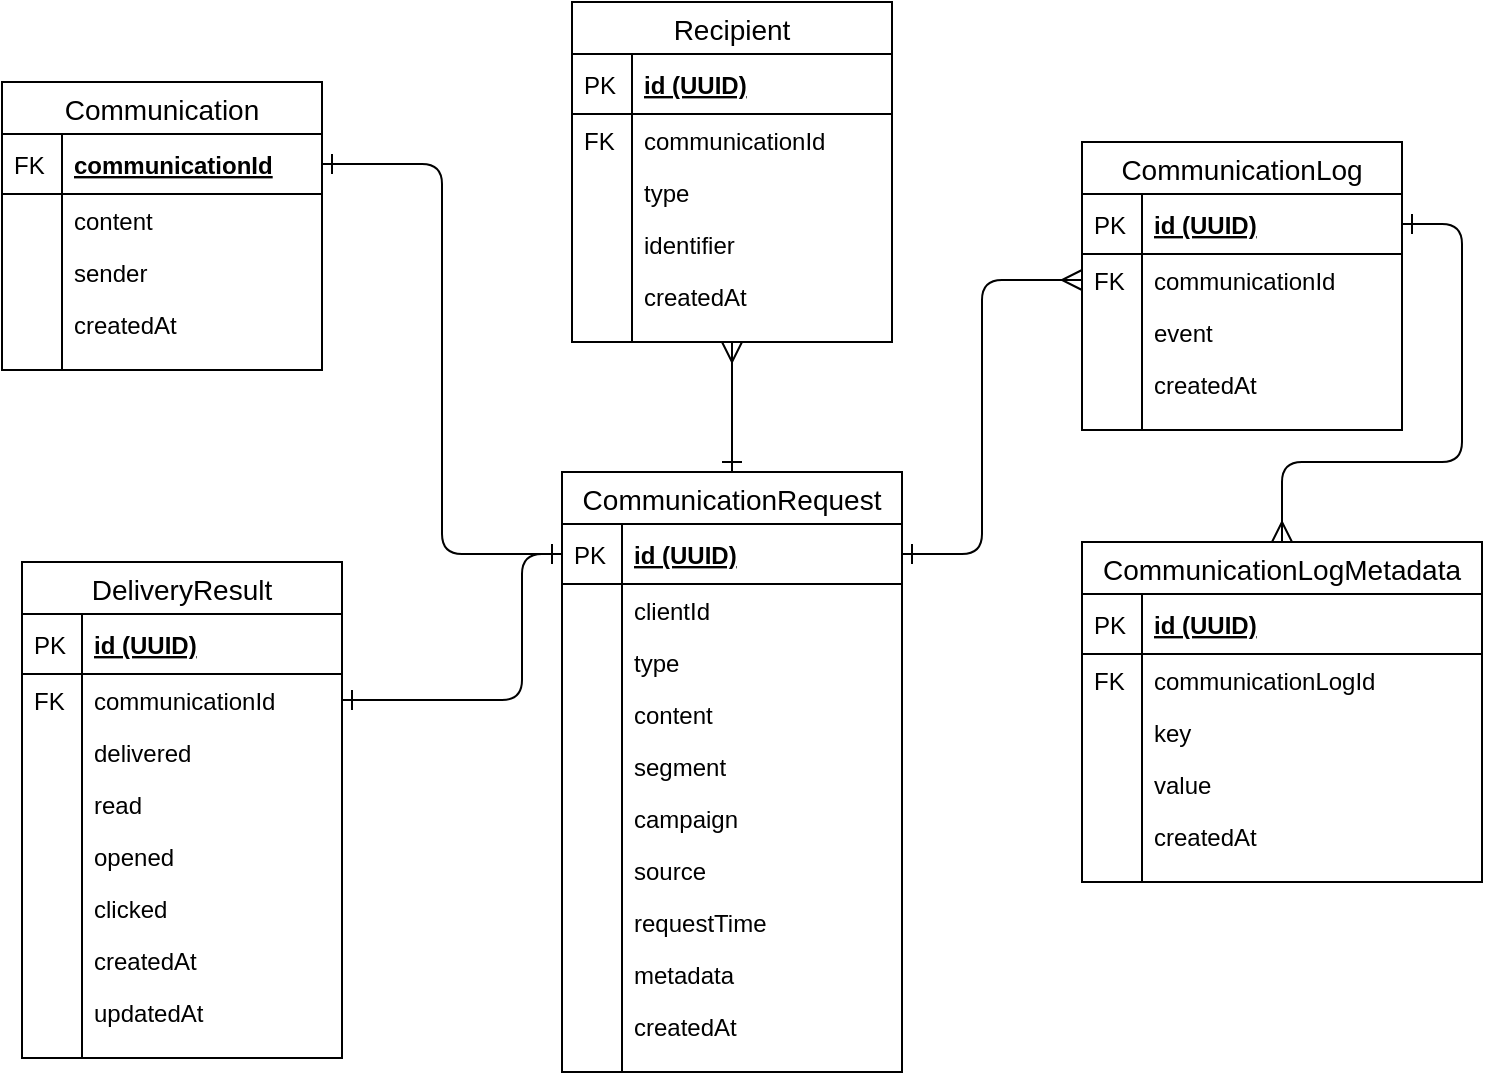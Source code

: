 <mxfile version="12.9.14"><diagram id="C5RBs43oDa-KdzZeNtuy" name="Page-1"><mxGraphModel dx="1269" dy="712" grid="1" gridSize="10" guides="1" tooltips="1" connect="1" arrows="1" fold="1" page="1" pageScale="1" pageWidth="827" pageHeight="1169" math="0" shadow="0"><root><mxCell id="WIyWlLk6GJQsqaUBKTNV-0"/><mxCell id="WIyWlLk6GJQsqaUBKTNV-1" parent="WIyWlLk6GJQsqaUBKTNV-0"/><mxCell id="ZMlLlyUuA1_V-3LGSxC6-64" value="" style="edgeStyle=orthogonalEdgeStyle;endArrow=ERone;startArrow=ERone;shadow=0;strokeWidth=1;endSize=8;startSize=8;exitX=0;exitY=0.5;exitDx=0;exitDy=0;entryX=1;entryY=0.5;entryDx=0;entryDy=0;startFill=0;endFill=0;" parent="WIyWlLk6GJQsqaUBKTNV-1" source="ZMlLlyUuA1_V-3LGSxC6-36" target="ZMlLlyUuA1_V-3LGSxC6-8" edge="1"><mxGeometry width="100" height="100" relative="1" as="geometry"><mxPoint x="260" y="359" as="sourcePoint"/><mxPoint x="410" y="-1" as="targetPoint"/></mxGeometry></mxCell><mxCell id="ZMlLlyUuA1_V-3LGSxC6-78" value="" style="edgeStyle=orthogonalEdgeStyle;endArrow=ERmany;startArrow=ERone;shadow=0;strokeWidth=1;endSize=8;startSize=8;exitX=0.5;exitY=0;exitDx=0;exitDy=0;startFill=0;endFill=0;entryX=0.5;entryY=1;entryDx=0;entryDy=0;entryPerimeter=0;" parent="WIyWlLk6GJQsqaUBKTNV-1" source="ZMlLlyUuA1_V-3LGSxC6-35" target="ZMlLlyUuA1_V-3LGSxC6-76" edge="1"><mxGeometry width="100" height="100" relative="1" as="geometry"><mxPoint x="270" y="369" as="sourcePoint"/><mxPoint x="460" y="250" as="targetPoint"/><Array as="points"><mxPoint x="415" y="240"/><mxPoint x="415" y="240"/></Array></mxGeometry></mxCell><mxCell id="ZMlLlyUuA1_V-3LGSxC6-105" value="" style="edgeStyle=orthogonalEdgeStyle;endArrow=ERmany;startArrow=ERone;shadow=0;strokeWidth=1;endSize=8;startSize=8;exitX=1;exitY=0.5;exitDx=0;exitDy=0;startFill=0;endFill=0;entryX=0;entryY=0.5;entryDx=0;entryDy=0;" parent="WIyWlLk6GJQsqaUBKTNV-1" source="ZMlLlyUuA1_V-3LGSxC6-36" target="ZMlLlyUuA1_V-3LGSxC6-82" edge="1"><mxGeometry width="100" height="100" relative="1" as="geometry"><mxPoint x="420" y="300" as="sourcePoint"/><mxPoint x="420" y="240" as="targetPoint"/><Array as="points"><mxPoint x="540" y="326"/><mxPoint x="540" y="189"/></Array></mxGeometry></mxCell><mxCell id="ZMlLlyUuA1_V-3LGSxC6-106" value="" style="edgeStyle=orthogonalEdgeStyle;endArrow=ERone;startArrow=ERone;shadow=0;strokeWidth=1;endSize=8;startSize=8;startFill=0;endFill=0;exitX=1;exitY=0.5;exitDx=0;exitDy=0;entryX=0;entryY=0.5;entryDx=0;entryDy=0;" parent="WIyWlLk6GJQsqaUBKTNV-1" source="ZMlLlyUuA1_V-3LGSxC6-95" target="ZMlLlyUuA1_V-3LGSxC6-36" edge="1"><mxGeometry width="100" height="100" relative="1" as="geometry"><mxPoint x="340" y="560" as="sourcePoint"/><mxPoint x="340" y="341" as="targetPoint"/><Array as="points"><mxPoint x="310" y="399"/><mxPoint x="310" y="326"/></Array></mxGeometry></mxCell><mxCell id="ZMlLlyUuA1_V-3LGSxC6-79" value="CommunicationLog" style="swimlane;fontStyle=0;childLayout=stackLayout;horizontal=1;startSize=26;horizontalStack=0;resizeParent=1;resizeParentMax=0;resizeLast=0;collapsible=1;marginBottom=0;align=center;fontSize=14;" parent="WIyWlLk6GJQsqaUBKTNV-1" vertex="1"><mxGeometry x="590" y="120" width="160" height="144" as="geometry"/></mxCell><mxCell id="ZMlLlyUuA1_V-3LGSxC6-80" value="id (UUID)" style="shape=partialRectangle;top=0;left=0;right=0;bottom=1;align=left;verticalAlign=middle;fillColor=none;spacingLeft=34;spacingRight=4;overflow=hidden;rotatable=0;points=[[0,0.5],[1,0.5]];portConstraint=eastwest;dropTarget=0;fontStyle=5;fontSize=12;" parent="ZMlLlyUuA1_V-3LGSxC6-79" vertex="1"><mxGeometry y="26" width="160" height="30" as="geometry"/></mxCell><mxCell id="ZMlLlyUuA1_V-3LGSxC6-81" value="PK" style="shape=partialRectangle;top=0;left=0;bottom=0;fillColor=none;align=left;verticalAlign=middle;spacingLeft=4;spacingRight=4;overflow=hidden;rotatable=0;points=[];portConstraint=eastwest;part=1;fontSize=12;" parent="ZMlLlyUuA1_V-3LGSxC6-80" vertex="1" connectable="0"><mxGeometry width="30" height="30" as="geometry"/></mxCell><mxCell id="ZMlLlyUuA1_V-3LGSxC6-82" value="communicationId" style="shape=partialRectangle;top=0;left=0;right=0;bottom=0;align=left;verticalAlign=top;fillColor=none;spacingLeft=34;spacingRight=4;overflow=hidden;rotatable=0;points=[[0,0.5],[1,0.5]];portConstraint=eastwest;dropTarget=0;fontSize=12;" parent="ZMlLlyUuA1_V-3LGSxC6-79" vertex="1"><mxGeometry y="56" width="160" height="26" as="geometry"/></mxCell><mxCell id="ZMlLlyUuA1_V-3LGSxC6-83" value="FK" style="shape=partialRectangle;top=0;left=0;bottom=0;fillColor=none;align=left;verticalAlign=top;spacingLeft=4;spacingRight=4;overflow=hidden;rotatable=0;points=[];portConstraint=eastwest;part=1;fontSize=12;" parent="ZMlLlyUuA1_V-3LGSxC6-82" vertex="1" connectable="0"><mxGeometry width="30" height="26" as="geometry"/></mxCell><mxCell id="ZMlLlyUuA1_V-3LGSxC6-84" value="event" style="shape=partialRectangle;top=0;left=0;right=0;bottom=0;align=left;verticalAlign=top;fillColor=none;spacingLeft=34;spacingRight=4;overflow=hidden;rotatable=0;points=[[0,0.5],[1,0.5]];portConstraint=eastwest;dropTarget=0;fontSize=12;" parent="ZMlLlyUuA1_V-3LGSxC6-79" vertex="1"><mxGeometry y="82" width="160" height="26" as="geometry"/></mxCell><mxCell id="ZMlLlyUuA1_V-3LGSxC6-85" value="" style="shape=partialRectangle;top=0;left=0;bottom=0;fillColor=none;align=left;verticalAlign=top;spacingLeft=4;spacingRight=4;overflow=hidden;rotatable=0;points=[];portConstraint=eastwest;part=1;fontSize=12;" parent="ZMlLlyUuA1_V-3LGSxC6-84" vertex="1" connectable="0"><mxGeometry width="30" height="26" as="geometry"/></mxCell><mxCell id="ZMlLlyUuA1_V-3LGSxC6-88" value="createdAt" style="shape=partialRectangle;top=0;left=0;right=0;bottom=0;align=left;verticalAlign=top;fillColor=none;spacingLeft=34;spacingRight=4;overflow=hidden;rotatable=0;points=[[0,0.5],[1,0.5]];portConstraint=eastwest;dropTarget=0;fontSize=12;" parent="ZMlLlyUuA1_V-3LGSxC6-79" vertex="1"><mxGeometry y="108" width="160" height="26" as="geometry"/></mxCell><mxCell id="ZMlLlyUuA1_V-3LGSxC6-89" value="" style="shape=partialRectangle;top=0;left=0;bottom=0;fillColor=none;align=left;verticalAlign=top;spacingLeft=4;spacingRight=4;overflow=hidden;rotatable=0;points=[];portConstraint=eastwest;part=1;fontSize=12;" parent="ZMlLlyUuA1_V-3LGSxC6-88" vertex="1" connectable="0"><mxGeometry width="30" height="26" as="geometry"/></mxCell><mxCell id="ZMlLlyUuA1_V-3LGSxC6-90" value="" style="shape=partialRectangle;top=0;left=0;right=0;bottom=0;align=left;verticalAlign=top;fillColor=none;spacingLeft=34;spacingRight=4;overflow=hidden;rotatable=0;points=[[0,0.5],[1,0.5]];portConstraint=eastwest;dropTarget=0;fontSize=12;" parent="ZMlLlyUuA1_V-3LGSxC6-79" vertex="1"><mxGeometry y="134" width="160" height="10" as="geometry"/></mxCell><mxCell id="ZMlLlyUuA1_V-3LGSxC6-91" value="" style="shape=partialRectangle;top=0;left=0;bottom=0;fillColor=none;align=left;verticalAlign=top;spacingLeft=4;spacingRight=4;overflow=hidden;rotatable=0;points=[];portConstraint=eastwest;part=1;fontSize=12;" parent="ZMlLlyUuA1_V-3LGSxC6-90" vertex="1" connectable="0"><mxGeometry width="30" height="10" as="geometry"/></mxCell><mxCell id="ZMlLlyUuA1_V-3LGSxC6-128" value="" style="edgeStyle=orthogonalEdgeStyle;endArrow=ERmany;startArrow=ERone;shadow=0;strokeWidth=1;endSize=8;startSize=8;exitX=1;exitY=0.5;exitDx=0;exitDy=0;startFill=0;endFill=0;entryX=0.5;entryY=0;entryDx=0;entryDy=0;" parent="WIyWlLk6GJQsqaUBKTNV-1" source="ZMlLlyUuA1_V-3LGSxC6-80" target="ZMlLlyUuA1_V-3LGSxC6-107" edge="1"><mxGeometry width="100" height="100" relative="1" as="geometry"><mxPoint x="500" y="341" as="sourcePoint"/><mxPoint x="600" y="199" as="targetPoint"/><Array as="points"><mxPoint x="780" y="161"/><mxPoint x="780" y="280"/><mxPoint x="690" y="280"/></Array></mxGeometry></mxCell><mxCell id="ZMlLlyUuA1_V-3LGSxC6-107" value="CommunicationLogMetadata" style="swimlane;fontStyle=0;childLayout=stackLayout;horizontal=1;startSize=26;horizontalStack=0;resizeParent=1;resizeParentMax=0;resizeLast=0;collapsible=1;marginBottom=0;align=center;fontSize=14;" parent="WIyWlLk6GJQsqaUBKTNV-1" vertex="1"><mxGeometry x="590" y="320" width="200" height="170" as="geometry"/></mxCell><mxCell id="ZMlLlyUuA1_V-3LGSxC6-108" value="id (UUID)" style="shape=partialRectangle;top=0;left=0;right=0;bottom=1;align=left;verticalAlign=middle;fillColor=none;spacingLeft=34;spacingRight=4;overflow=hidden;rotatable=0;points=[[0,0.5],[1,0.5]];portConstraint=eastwest;dropTarget=0;fontStyle=5;fontSize=12;" parent="ZMlLlyUuA1_V-3LGSxC6-107" vertex="1"><mxGeometry y="26" width="200" height="30" as="geometry"/></mxCell><mxCell id="ZMlLlyUuA1_V-3LGSxC6-109" value="PK" style="shape=partialRectangle;top=0;left=0;bottom=0;fillColor=none;align=left;verticalAlign=middle;spacingLeft=4;spacingRight=4;overflow=hidden;rotatable=0;points=[];portConstraint=eastwest;part=1;fontSize=12;" parent="ZMlLlyUuA1_V-3LGSxC6-108" vertex="1" connectable="0"><mxGeometry width="30" height="30" as="geometry"/></mxCell><mxCell id="ZMlLlyUuA1_V-3LGSxC6-110" value="communicationLogId" style="shape=partialRectangle;top=0;left=0;right=0;bottom=0;align=left;verticalAlign=top;fillColor=none;spacingLeft=34;spacingRight=4;overflow=hidden;rotatable=0;points=[[0,0.5],[1,0.5]];portConstraint=eastwest;dropTarget=0;fontSize=12;" parent="ZMlLlyUuA1_V-3LGSxC6-107" vertex="1"><mxGeometry y="56" width="200" height="26" as="geometry"/></mxCell><mxCell id="ZMlLlyUuA1_V-3LGSxC6-111" value="FK" style="shape=partialRectangle;top=0;left=0;bottom=0;fillColor=none;align=left;verticalAlign=top;spacingLeft=4;spacingRight=4;overflow=hidden;rotatable=0;points=[];portConstraint=eastwest;part=1;fontSize=12;" parent="ZMlLlyUuA1_V-3LGSxC6-110" vertex="1" connectable="0"><mxGeometry width="30" height="26" as="geometry"/></mxCell><mxCell id="ZMlLlyUuA1_V-3LGSxC6-112" value="key" style="shape=partialRectangle;top=0;left=0;right=0;bottom=0;align=left;verticalAlign=top;fillColor=none;spacingLeft=34;spacingRight=4;overflow=hidden;rotatable=0;points=[[0,0.5],[1,0.5]];portConstraint=eastwest;dropTarget=0;fontSize=12;" parent="ZMlLlyUuA1_V-3LGSxC6-107" vertex="1"><mxGeometry y="82" width="200" height="26" as="geometry"/></mxCell><mxCell id="ZMlLlyUuA1_V-3LGSxC6-113" value="" style="shape=partialRectangle;top=0;left=0;bottom=0;fillColor=none;align=left;verticalAlign=top;spacingLeft=4;spacingRight=4;overflow=hidden;rotatable=0;points=[];portConstraint=eastwest;part=1;fontSize=12;" parent="ZMlLlyUuA1_V-3LGSxC6-112" vertex="1" connectable="0"><mxGeometry width="30" height="26" as="geometry"/></mxCell><mxCell id="ZMlLlyUuA1_V-3LGSxC6-114" value="value" style="shape=partialRectangle;top=0;left=0;right=0;bottom=0;align=left;verticalAlign=top;fillColor=none;spacingLeft=34;spacingRight=4;overflow=hidden;rotatable=0;points=[[0,0.5],[1,0.5]];portConstraint=eastwest;dropTarget=0;fontSize=12;" parent="ZMlLlyUuA1_V-3LGSxC6-107" vertex="1"><mxGeometry y="108" width="200" height="26" as="geometry"/></mxCell><mxCell id="ZMlLlyUuA1_V-3LGSxC6-115" value="" style="shape=partialRectangle;top=0;left=0;bottom=0;fillColor=none;align=left;verticalAlign=top;spacingLeft=4;spacingRight=4;overflow=hidden;rotatable=0;points=[];portConstraint=eastwest;part=1;fontSize=12;" parent="ZMlLlyUuA1_V-3LGSxC6-114" vertex="1" connectable="0"><mxGeometry width="30" height="26" as="geometry"/></mxCell><mxCell id="ZMlLlyUuA1_V-3LGSxC6-116" value="createdAt" style="shape=partialRectangle;top=0;left=0;right=0;bottom=0;align=left;verticalAlign=top;fillColor=none;spacingLeft=34;spacingRight=4;overflow=hidden;rotatable=0;points=[[0,0.5],[1,0.5]];portConstraint=eastwest;dropTarget=0;fontSize=12;" parent="ZMlLlyUuA1_V-3LGSxC6-107" vertex="1"><mxGeometry y="134" width="200" height="26" as="geometry"/></mxCell><mxCell id="ZMlLlyUuA1_V-3LGSxC6-117" value="" style="shape=partialRectangle;top=0;left=0;bottom=0;fillColor=none;align=left;verticalAlign=top;spacingLeft=4;spacingRight=4;overflow=hidden;rotatable=0;points=[];portConstraint=eastwest;part=1;fontSize=12;" parent="ZMlLlyUuA1_V-3LGSxC6-116" vertex="1" connectable="0"><mxGeometry width="30" height="26" as="geometry"/></mxCell><mxCell id="ZMlLlyUuA1_V-3LGSxC6-118" value="" style="shape=partialRectangle;top=0;left=0;right=0;bottom=0;align=left;verticalAlign=top;fillColor=none;spacingLeft=34;spacingRight=4;overflow=hidden;rotatable=0;points=[[0,0.5],[1,0.5]];portConstraint=eastwest;dropTarget=0;fontSize=12;" parent="ZMlLlyUuA1_V-3LGSxC6-107" vertex="1"><mxGeometry y="160" width="200" height="10" as="geometry"/></mxCell><mxCell id="ZMlLlyUuA1_V-3LGSxC6-119" value="" style="shape=partialRectangle;top=0;left=0;bottom=0;fillColor=none;align=left;verticalAlign=top;spacingLeft=4;spacingRight=4;overflow=hidden;rotatable=0;points=[];portConstraint=eastwest;part=1;fontSize=12;" parent="ZMlLlyUuA1_V-3LGSxC6-118" vertex="1" connectable="0"><mxGeometry width="30" height="10" as="geometry"/></mxCell><mxCell id="ZMlLlyUuA1_V-3LGSxC6-35" value="CommunicationRequest" style="swimlane;fontStyle=0;childLayout=stackLayout;horizontal=1;startSize=26;horizontalStack=0;resizeParent=1;resizeParentMax=0;resizeLast=0;collapsible=1;marginBottom=0;align=center;fontSize=14;" parent="WIyWlLk6GJQsqaUBKTNV-1" vertex="1"><mxGeometry x="330" y="285" width="170" height="300" as="geometry"/></mxCell><mxCell id="ZMlLlyUuA1_V-3LGSxC6-36" value="id (UUID)" style="shape=partialRectangle;top=0;left=0;right=0;bottom=1;align=left;verticalAlign=middle;fillColor=none;spacingLeft=34;spacingRight=4;overflow=hidden;rotatable=0;points=[[0,0.5],[1,0.5]];portConstraint=eastwest;dropTarget=0;fontStyle=5;fontSize=12;" parent="ZMlLlyUuA1_V-3LGSxC6-35" vertex="1"><mxGeometry y="26" width="170" height="30" as="geometry"/></mxCell><mxCell id="ZMlLlyUuA1_V-3LGSxC6-37" value="PK" style="shape=partialRectangle;top=0;left=0;bottom=0;fillColor=none;align=left;verticalAlign=middle;spacingLeft=4;spacingRight=4;overflow=hidden;rotatable=0;points=[];portConstraint=eastwest;part=1;fontSize=12;" parent="ZMlLlyUuA1_V-3LGSxC6-36" vertex="1" connectable="0"><mxGeometry width="30" height="30" as="geometry"/></mxCell><mxCell id="ZMlLlyUuA1_V-3LGSxC6-50" value="clientId" style="shape=partialRectangle;top=0;left=0;right=0;bottom=0;align=left;verticalAlign=top;fillColor=none;spacingLeft=34;spacingRight=4;overflow=hidden;rotatable=0;points=[[0,0.5],[1,0.5]];portConstraint=eastwest;dropTarget=0;fontSize=12;" parent="ZMlLlyUuA1_V-3LGSxC6-35" vertex="1"><mxGeometry y="56" width="170" height="26" as="geometry"/></mxCell><mxCell id="ZMlLlyUuA1_V-3LGSxC6-51" value="" style="shape=partialRectangle;top=0;left=0;bottom=0;fillColor=none;align=left;verticalAlign=top;spacingLeft=4;spacingRight=4;overflow=hidden;rotatable=0;points=[];portConstraint=eastwest;part=1;fontSize=12;" parent="ZMlLlyUuA1_V-3LGSxC6-50" vertex="1" connectable="0"><mxGeometry width="30" height="26" as="geometry"/></mxCell><mxCell id="ZMlLlyUuA1_V-3LGSxC6-40" value="type" style="shape=partialRectangle;top=0;left=0;right=0;bottom=0;align=left;verticalAlign=top;fillColor=none;spacingLeft=34;spacingRight=4;overflow=hidden;rotatable=0;points=[[0,0.5],[1,0.5]];portConstraint=eastwest;dropTarget=0;fontSize=12;" parent="ZMlLlyUuA1_V-3LGSxC6-35" vertex="1"><mxGeometry y="82" width="170" height="26" as="geometry"/></mxCell><mxCell id="ZMlLlyUuA1_V-3LGSxC6-41" value="" style="shape=partialRectangle;top=0;left=0;bottom=0;fillColor=none;align=left;verticalAlign=top;spacingLeft=4;spacingRight=4;overflow=hidden;rotatable=0;points=[];portConstraint=eastwest;part=1;fontSize=12;" parent="ZMlLlyUuA1_V-3LGSxC6-40" vertex="1" connectable="0"><mxGeometry width="30" height="26" as="geometry"/></mxCell><mxCell id="ZMlLlyUuA1_V-3LGSxC6-42" value="content" style="shape=partialRectangle;top=0;left=0;right=0;bottom=0;align=left;verticalAlign=top;fillColor=none;spacingLeft=34;spacingRight=4;overflow=hidden;rotatable=0;points=[[0,0.5],[1,0.5]];portConstraint=eastwest;dropTarget=0;fontSize=12;" parent="ZMlLlyUuA1_V-3LGSxC6-35" vertex="1"><mxGeometry y="108" width="170" height="26" as="geometry"/></mxCell><mxCell id="ZMlLlyUuA1_V-3LGSxC6-43" value="" style="shape=partialRectangle;top=0;left=0;bottom=0;fillColor=none;align=left;verticalAlign=top;spacingLeft=4;spacingRight=4;overflow=hidden;rotatable=0;points=[];portConstraint=eastwest;part=1;fontSize=12;" parent="ZMlLlyUuA1_V-3LGSxC6-42" vertex="1" connectable="0"><mxGeometry width="30" height="26" as="geometry"/></mxCell><mxCell id="ZMlLlyUuA1_V-3LGSxC6-52" value="segment" style="shape=partialRectangle;top=0;left=0;right=0;bottom=0;align=left;verticalAlign=top;fillColor=none;spacingLeft=34;spacingRight=4;overflow=hidden;rotatable=0;points=[[0,0.5],[1,0.5]];portConstraint=eastwest;dropTarget=0;fontSize=12;" parent="ZMlLlyUuA1_V-3LGSxC6-35" vertex="1"><mxGeometry y="134" width="170" height="26" as="geometry"/></mxCell><mxCell id="ZMlLlyUuA1_V-3LGSxC6-53" value="" style="shape=partialRectangle;top=0;left=0;bottom=0;fillColor=none;align=left;verticalAlign=top;spacingLeft=4;spacingRight=4;overflow=hidden;rotatable=0;points=[];portConstraint=eastwest;part=1;fontSize=12;" parent="ZMlLlyUuA1_V-3LGSxC6-52" vertex="1" connectable="0"><mxGeometry width="30" height="26" as="geometry"/></mxCell><mxCell id="ZMlLlyUuA1_V-3LGSxC6-56" value="campaign" style="shape=partialRectangle;top=0;left=0;right=0;bottom=0;align=left;verticalAlign=top;fillColor=none;spacingLeft=34;spacingRight=4;overflow=hidden;rotatable=0;points=[[0,0.5],[1,0.5]];portConstraint=eastwest;dropTarget=0;fontSize=12;" parent="ZMlLlyUuA1_V-3LGSxC6-35" vertex="1"><mxGeometry y="160" width="170" height="26" as="geometry"/></mxCell><mxCell id="ZMlLlyUuA1_V-3LGSxC6-57" value="" style="shape=partialRectangle;top=0;left=0;bottom=0;fillColor=none;align=left;verticalAlign=top;spacingLeft=4;spacingRight=4;overflow=hidden;rotatable=0;points=[];portConstraint=eastwest;part=1;fontSize=12;" parent="ZMlLlyUuA1_V-3LGSxC6-56" vertex="1" connectable="0"><mxGeometry width="30" height="26" as="geometry"/></mxCell><mxCell id="ZMlLlyUuA1_V-3LGSxC6-58" value="source" style="shape=partialRectangle;top=0;left=0;right=0;bottom=0;align=left;verticalAlign=top;fillColor=none;spacingLeft=34;spacingRight=4;overflow=hidden;rotatable=0;points=[[0,0.5],[1,0.5]];portConstraint=eastwest;dropTarget=0;fontSize=12;" parent="ZMlLlyUuA1_V-3LGSxC6-35" vertex="1"><mxGeometry y="186" width="170" height="26" as="geometry"/></mxCell><mxCell id="ZMlLlyUuA1_V-3LGSxC6-59" value="" style="shape=partialRectangle;top=0;left=0;bottom=0;fillColor=none;align=left;verticalAlign=top;spacingLeft=4;spacingRight=4;overflow=hidden;rotatable=0;points=[];portConstraint=eastwest;part=1;fontSize=12;" parent="ZMlLlyUuA1_V-3LGSxC6-58" vertex="1" connectable="0"><mxGeometry width="30" height="26" as="geometry"/></mxCell><mxCell id="ZMlLlyUuA1_V-3LGSxC6-62" value="requestTime" style="shape=partialRectangle;top=0;left=0;right=0;bottom=0;align=left;verticalAlign=top;fillColor=none;spacingLeft=34;spacingRight=4;overflow=hidden;rotatable=0;points=[[0,0.5],[1,0.5]];portConstraint=eastwest;dropTarget=0;fontSize=12;" parent="ZMlLlyUuA1_V-3LGSxC6-35" vertex="1"><mxGeometry y="212" width="170" height="26" as="geometry"/></mxCell><mxCell id="ZMlLlyUuA1_V-3LGSxC6-63" value="" style="shape=partialRectangle;top=0;left=0;bottom=0;fillColor=none;align=left;verticalAlign=top;spacingLeft=4;spacingRight=4;overflow=hidden;rotatable=0;points=[];portConstraint=eastwest;part=1;fontSize=12;" parent="ZMlLlyUuA1_V-3LGSxC6-62" vertex="1" connectable="0"><mxGeometry width="30" height="26" as="geometry"/></mxCell><mxCell id="ZMlLlyUuA1_V-3LGSxC6-60" value="metadata" style="shape=partialRectangle;top=0;left=0;right=0;bottom=0;align=left;verticalAlign=top;fillColor=none;spacingLeft=34;spacingRight=4;overflow=hidden;rotatable=0;points=[[0,0.5],[1,0.5]];portConstraint=eastwest;dropTarget=0;fontSize=12;" parent="ZMlLlyUuA1_V-3LGSxC6-35" vertex="1"><mxGeometry y="238" width="170" height="26" as="geometry"/></mxCell><mxCell id="ZMlLlyUuA1_V-3LGSxC6-61" value="" style="shape=partialRectangle;top=0;left=0;bottom=0;fillColor=none;align=left;verticalAlign=top;spacingLeft=4;spacingRight=4;overflow=hidden;rotatable=0;points=[];portConstraint=eastwest;part=1;fontSize=12;" parent="ZMlLlyUuA1_V-3LGSxC6-60" vertex="1" connectable="0"><mxGeometry width="30" height="26" as="geometry"/></mxCell><mxCell id="ZMlLlyUuA1_V-3LGSxC6-46" value="createdAt" style="shape=partialRectangle;top=0;left=0;right=0;bottom=0;align=left;verticalAlign=top;fillColor=none;spacingLeft=34;spacingRight=4;overflow=hidden;rotatable=0;points=[[0,0.5],[1,0.5]];portConstraint=eastwest;dropTarget=0;fontSize=12;" parent="ZMlLlyUuA1_V-3LGSxC6-35" vertex="1"><mxGeometry y="264" width="170" height="26" as="geometry"/></mxCell><mxCell id="ZMlLlyUuA1_V-3LGSxC6-47" value="" style="shape=partialRectangle;top=0;left=0;bottom=0;fillColor=none;align=left;verticalAlign=top;spacingLeft=4;spacingRight=4;overflow=hidden;rotatable=0;points=[];portConstraint=eastwest;part=1;fontSize=12;" parent="ZMlLlyUuA1_V-3LGSxC6-46" vertex="1" connectable="0"><mxGeometry width="30" height="26" as="geometry"/></mxCell><mxCell id="ZMlLlyUuA1_V-3LGSxC6-48" value="" style="shape=partialRectangle;top=0;left=0;right=0;bottom=0;align=left;verticalAlign=top;fillColor=none;spacingLeft=34;spacingRight=4;overflow=hidden;rotatable=0;points=[[0,0.5],[1,0.5]];portConstraint=eastwest;dropTarget=0;fontSize=12;" parent="ZMlLlyUuA1_V-3LGSxC6-35" vertex="1"><mxGeometry y="290" width="170" height="10" as="geometry"/></mxCell><mxCell id="ZMlLlyUuA1_V-3LGSxC6-49" value="" style="shape=partialRectangle;top=0;left=0;bottom=0;fillColor=none;align=left;verticalAlign=top;spacingLeft=4;spacingRight=4;overflow=hidden;rotatable=0;points=[];portConstraint=eastwest;part=1;fontSize=12;" parent="ZMlLlyUuA1_V-3LGSxC6-48" vertex="1" connectable="0"><mxGeometry width="30" height="10" as="geometry"/></mxCell><mxCell id="ZMlLlyUuA1_V-3LGSxC6-65" value="Recipient" style="swimlane;fontStyle=0;childLayout=stackLayout;horizontal=1;startSize=26;horizontalStack=0;resizeParent=1;resizeParentMax=0;resizeLast=0;collapsible=1;marginBottom=0;align=center;fontSize=14;" parent="WIyWlLk6GJQsqaUBKTNV-1" vertex="1"><mxGeometry x="335" y="50" width="160" height="170" as="geometry"/></mxCell><mxCell id="ZMlLlyUuA1_V-3LGSxC6-66" value="id (UUID)" style="shape=partialRectangle;top=0;left=0;right=0;bottom=1;align=left;verticalAlign=middle;fillColor=none;spacingLeft=34;spacingRight=4;overflow=hidden;rotatable=0;points=[[0,0.5],[1,0.5]];portConstraint=eastwest;dropTarget=0;fontStyle=5;fontSize=12;" parent="ZMlLlyUuA1_V-3LGSxC6-65" vertex="1"><mxGeometry y="26" width="160" height="30" as="geometry"/></mxCell><mxCell id="ZMlLlyUuA1_V-3LGSxC6-67" value="PK" style="shape=partialRectangle;top=0;left=0;bottom=0;fillColor=none;align=left;verticalAlign=middle;spacingLeft=4;spacingRight=4;overflow=hidden;rotatable=0;points=[];portConstraint=eastwest;part=1;fontSize=12;" parent="ZMlLlyUuA1_V-3LGSxC6-66" vertex="1" connectable="0"><mxGeometry width="30" height="30" as="geometry"/></mxCell><mxCell id="ZMlLlyUuA1_V-3LGSxC6-68" value="communicationId" style="shape=partialRectangle;top=0;left=0;right=0;bottom=0;align=left;verticalAlign=top;fillColor=none;spacingLeft=34;spacingRight=4;overflow=hidden;rotatable=0;points=[[0,0.5],[1,0.5]];portConstraint=eastwest;dropTarget=0;fontSize=12;" parent="ZMlLlyUuA1_V-3LGSxC6-65" vertex="1"><mxGeometry y="56" width="160" height="26" as="geometry"/></mxCell><mxCell id="ZMlLlyUuA1_V-3LGSxC6-69" value="FK" style="shape=partialRectangle;top=0;left=0;bottom=0;fillColor=none;align=left;verticalAlign=top;spacingLeft=4;spacingRight=4;overflow=hidden;rotatable=0;points=[];portConstraint=eastwest;part=1;fontSize=12;" parent="ZMlLlyUuA1_V-3LGSxC6-68" vertex="1" connectable="0"><mxGeometry width="30" height="26" as="geometry"/></mxCell><mxCell id="ZMlLlyUuA1_V-3LGSxC6-70" value="type" style="shape=partialRectangle;top=0;left=0;right=0;bottom=0;align=left;verticalAlign=top;fillColor=none;spacingLeft=34;spacingRight=4;overflow=hidden;rotatable=0;points=[[0,0.5],[1,0.5]];portConstraint=eastwest;dropTarget=0;fontSize=12;" parent="ZMlLlyUuA1_V-3LGSxC6-65" vertex="1"><mxGeometry y="82" width="160" height="26" as="geometry"/></mxCell><mxCell id="ZMlLlyUuA1_V-3LGSxC6-71" value="" style="shape=partialRectangle;top=0;left=0;bottom=0;fillColor=none;align=left;verticalAlign=top;spacingLeft=4;spacingRight=4;overflow=hidden;rotatable=0;points=[];portConstraint=eastwest;part=1;fontSize=12;" parent="ZMlLlyUuA1_V-3LGSxC6-70" vertex="1" connectable="0"><mxGeometry width="30" height="26" as="geometry"/></mxCell><mxCell id="ZMlLlyUuA1_V-3LGSxC6-72" value="identifier" style="shape=partialRectangle;top=0;left=0;right=0;bottom=0;align=left;verticalAlign=top;fillColor=none;spacingLeft=34;spacingRight=4;overflow=hidden;rotatable=0;points=[[0,0.5],[1,0.5]];portConstraint=eastwest;dropTarget=0;fontSize=12;" parent="ZMlLlyUuA1_V-3LGSxC6-65" vertex="1"><mxGeometry y="108" width="160" height="26" as="geometry"/></mxCell><mxCell id="ZMlLlyUuA1_V-3LGSxC6-73" value="" style="shape=partialRectangle;top=0;left=0;bottom=0;fillColor=none;align=left;verticalAlign=top;spacingLeft=4;spacingRight=4;overflow=hidden;rotatable=0;points=[];portConstraint=eastwest;part=1;fontSize=12;" parent="ZMlLlyUuA1_V-3LGSxC6-72" vertex="1" connectable="0"><mxGeometry width="30" height="26" as="geometry"/></mxCell><mxCell id="ZMlLlyUuA1_V-3LGSxC6-74" value="createdAt" style="shape=partialRectangle;top=0;left=0;right=0;bottom=0;align=left;verticalAlign=top;fillColor=none;spacingLeft=34;spacingRight=4;overflow=hidden;rotatable=0;points=[[0,0.5],[1,0.5]];portConstraint=eastwest;dropTarget=0;fontSize=12;" parent="ZMlLlyUuA1_V-3LGSxC6-65" vertex="1"><mxGeometry y="134" width="160" height="26" as="geometry"/></mxCell><mxCell id="ZMlLlyUuA1_V-3LGSxC6-75" value="" style="shape=partialRectangle;top=0;left=0;bottom=0;fillColor=none;align=left;verticalAlign=top;spacingLeft=4;spacingRight=4;overflow=hidden;rotatable=0;points=[];portConstraint=eastwest;part=1;fontSize=12;" parent="ZMlLlyUuA1_V-3LGSxC6-74" vertex="1" connectable="0"><mxGeometry width="30" height="26" as="geometry"/></mxCell><mxCell id="ZMlLlyUuA1_V-3LGSxC6-76" value="" style="shape=partialRectangle;top=0;left=0;right=0;bottom=0;align=left;verticalAlign=top;fillColor=none;spacingLeft=34;spacingRight=4;overflow=hidden;rotatable=0;points=[[0,0.5],[1,0.5]];portConstraint=eastwest;dropTarget=0;fontSize=12;" parent="ZMlLlyUuA1_V-3LGSxC6-65" vertex="1"><mxGeometry y="160" width="160" height="10" as="geometry"/></mxCell><mxCell id="ZMlLlyUuA1_V-3LGSxC6-77" value="" style="shape=partialRectangle;top=0;left=0;bottom=0;fillColor=none;align=left;verticalAlign=top;spacingLeft=4;spacingRight=4;overflow=hidden;rotatable=0;points=[];portConstraint=eastwest;part=1;fontSize=12;" parent="ZMlLlyUuA1_V-3LGSxC6-76" vertex="1" connectable="0"><mxGeometry width="30" height="10" as="geometry"/></mxCell><mxCell id="ZMlLlyUuA1_V-3LGSxC6-7" value="Communication" style="swimlane;fontStyle=0;childLayout=stackLayout;horizontal=1;startSize=26;horizontalStack=0;resizeParent=1;resizeParentMax=0;resizeLast=0;collapsible=1;marginBottom=0;align=center;fontSize=14;" parent="WIyWlLk6GJQsqaUBKTNV-1" vertex="1"><mxGeometry x="50" y="90" width="160" height="144" as="geometry"/></mxCell><mxCell id="ZMlLlyUuA1_V-3LGSxC6-8" value="communicationId" style="shape=partialRectangle;top=0;left=0;right=0;bottom=1;align=left;verticalAlign=middle;fillColor=none;spacingLeft=34;spacingRight=4;overflow=hidden;rotatable=0;points=[[0,0.5],[1,0.5]];portConstraint=eastwest;dropTarget=0;fontStyle=5;fontSize=12;" parent="ZMlLlyUuA1_V-3LGSxC6-7" vertex="1"><mxGeometry y="26" width="160" height="30" as="geometry"/></mxCell><mxCell id="ZMlLlyUuA1_V-3LGSxC6-9" value="FK" style="shape=partialRectangle;top=0;left=0;bottom=0;fillColor=none;align=left;verticalAlign=middle;spacingLeft=4;spacingRight=4;overflow=hidden;rotatable=0;points=[];portConstraint=eastwest;part=1;fontSize=12;" parent="ZMlLlyUuA1_V-3LGSxC6-8" vertex="1" connectable="0"><mxGeometry width="30" height="30" as="geometry"/></mxCell><mxCell id="ZMlLlyUuA1_V-3LGSxC6-12" value="content" style="shape=partialRectangle;top=0;left=0;right=0;bottom=0;align=left;verticalAlign=top;fillColor=none;spacingLeft=34;spacingRight=4;overflow=hidden;rotatable=0;points=[[0,0.5],[1,0.5]];portConstraint=eastwest;dropTarget=0;fontSize=12;" parent="ZMlLlyUuA1_V-3LGSxC6-7" vertex="1"><mxGeometry y="56" width="160" height="26" as="geometry"/></mxCell><mxCell id="ZMlLlyUuA1_V-3LGSxC6-13" value="" style="shape=partialRectangle;top=0;left=0;bottom=0;fillColor=none;align=left;verticalAlign=top;spacingLeft=4;spacingRight=4;overflow=hidden;rotatable=0;points=[];portConstraint=eastwest;part=1;fontSize=12;" parent="ZMlLlyUuA1_V-3LGSxC6-12" vertex="1" connectable="0"><mxGeometry width="30" height="26" as="geometry"/></mxCell><mxCell id="ZMlLlyUuA1_V-3LGSxC6-33" value="sender&#10;" style="shape=partialRectangle;top=0;left=0;right=0;bottom=0;align=left;verticalAlign=top;fillColor=none;spacingLeft=34;spacingRight=4;overflow=hidden;rotatable=0;points=[[0,0.5],[1,0.5]];portConstraint=eastwest;dropTarget=0;fontSize=12;" parent="ZMlLlyUuA1_V-3LGSxC6-7" vertex="1"><mxGeometry y="82" width="160" height="26" as="geometry"/></mxCell><mxCell id="ZMlLlyUuA1_V-3LGSxC6-34" value="" style="shape=partialRectangle;top=0;left=0;bottom=0;fillColor=none;align=left;verticalAlign=top;spacingLeft=4;spacingRight=4;overflow=hidden;rotatable=0;points=[];portConstraint=eastwest;part=1;fontSize=12;" parent="ZMlLlyUuA1_V-3LGSxC6-33" vertex="1" connectable="0"><mxGeometry width="30" height="26" as="geometry"/></mxCell><mxCell id="ZMlLlyUuA1_V-3LGSxC6-29" value="createdAt" style="shape=partialRectangle;top=0;left=0;right=0;bottom=0;align=left;verticalAlign=top;fillColor=none;spacingLeft=34;spacingRight=4;overflow=hidden;rotatable=0;points=[[0,0.5],[1,0.5]];portConstraint=eastwest;dropTarget=0;fontSize=12;" parent="ZMlLlyUuA1_V-3LGSxC6-7" vertex="1"><mxGeometry y="108" width="160" height="26" as="geometry"/></mxCell><mxCell id="ZMlLlyUuA1_V-3LGSxC6-30" value="" style="shape=partialRectangle;top=0;left=0;bottom=0;fillColor=none;align=left;verticalAlign=top;spacingLeft=4;spacingRight=4;overflow=hidden;rotatable=0;points=[];portConstraint=eastwest;part=1;fontSize=12;" parent="ZMlLlyUuA1_V-3LGSxC6-29" vertex="1" connectable="0"><mxGeometry width="30" height="26" as="geometry"/></mxCell><mxCell id="ZMlLlyUuA1_V-3LGSxC6-16" value="" style="shape=partialRectangle;top=0;left=0;right=0;bottom=0;align=left;verticalAlign=top;fillColor=none;spacingLeft=34;spacingRight=4;overflow=hidden;rotatable=0;points=[[0,0.5],[1,0.5]];portConstraint=eastwest;dropTarget=0;fontSize=12;" parent="ZMlLlyUuA1_V-3LGSxC6-7" vertex="1"><mxGeometry y="134" width="160" height="10" as="geometry"/></mxCell><mxCell id="ZMlLlyUuA1_V-3LGSxC6-17" value="" style="shape=partialRectangle;top=0;left=0;bottom=0;fillColor=none;align=left;verticalAlign=top;spacingLeft=4;spacingRight=4;overflow=hidden;rotatable=0;points=[];portConstraint=eastwest;part=1;fontSize=12;" parent="ZMlLlyUuA1_V-3LGSxC6-16" vertex="1" connectable="0"><mxGeometry width="30" height="10" as="geometry"/></mxCell><mxCell id="ZMlLlyUuA1_V-3LGSxC6-92" value="DeliveryResult" style="swimlane;fontStyle=0;childLayout=stackLayout;horizontal=1;startSize=26;horizontalStack=0;resizeParent=1;resizeParentMax=0;resizeLast=0;collapsible=1;marginBottom=0;align=center;fontSize=14;" parent="WIyWlLk6GJQsqaUBKTNV-1" vertex="1"><mxGeometry x="60" y="330" width="160" height="248" as="geometry"/></mxCell><mxCell id="ZMlLlyUuA1_V-3LGSxC6-93" value="id (UUID)" style="shape=partialRectangle;top=0;left=0;right=0;bottom=1;align=left;verticalAlign=middle;fillColor=none;spacingLeft=34;spacingRight=4;overflow=hidden;rotatable=0;points=[[0,0.5],[1,0.5]];portConstraint=eastwest;dropTarget=0;fontStyle=5;fontSize=12;" parent="ZMlLlyUuA1_V-3LGSxC6-92" vertex="1"><mxGeometry y="26" width="160" height="30" as="geometry"/></mxCell><mxCell id="ZMlLlyUuA1_V-3LGSxC6-94" value="PK" style="shape=partialRectangle;top=0;left=0;bottom=0;fillColor=none;align=left;verticalAlign=middle;spacingLeft=4;spacingRight=4;overflow=hidden;rotatable=0;points=[];portConstraint=eastwest;part=1;fontSize=12;" parent="ZMlLlyUuA1_V-3LGSxC6-93" vertex="1" connectable="0"><mxGeometry width="30" height="30" as="geometry"/></mxCell><mxCell id="ZMlLlyUuA1_V-3LGSxC6-95" value="communicationId" style="shape=partialRectangle;top=0;left=0;right=0;bottom=0;align=left;verticalAlign=top;fillColor=none;spacingLeft=34;spacingRight=4;overflow=hidden;rotatable=0;points=[[0,0.5],[1,0.5]];portConstraint=eastwest;dropTarget=0;fontSize=12;" parent="ZMlLlyUuA1_V-3LGSxC6-92" vertex="1"><mxGeometry y="56" width="160" height="26" as="geometry"/></mxCell><mxCell id="ZMlLlyUuA1_V-3LGSxC6-96" value="FK" style="shape=partialRectangle;top=0;left=0;bottom=0;fillColor=none;align=left;verticalAlign=top;spacingLeft=4;spacingRight=4;overflow=hidden;rotatable=0;points=[];portConstraint=eastwest;part=1;fontSize=12;" parent="ZMlLlyUuA1_V-3LGSxC6-95" vertex="1" connectable="0"><mxGeometry width="30" height="26" as="geometry"/></mxCell><mxCell id="ZMlLlyUuA1_V-3LGSxC6-97" value="delivered" style="shape=partialRectangle;top=0;left=0;right=0;bottom=0;align=left;verticalAlign=top;fillColor=none;spacingLeft=34;spacingRight=4;overflow=hidden;rotatable=0;points=[[0,0.5],[1,0.5]];portConstraint=eastwest;dropTarget=0;fontSize=12;" parent="ZMlLlyUuA1_V-3LGSxC6-92" vertex="1"><mxGeometry y="82" width="160" height="26" as="geometry"/></mxCell><mxCell id="ZMlLlyUuA1_V-3LGSxC6-98" value="" style="shape=partialRectangle;top=0;left=0;bottom=0;fillColor=none;align=left;verticalAlign=top;spacingLeft=4;spacingRight=4;overflow=hidden;rotatable=0;points=[];portConstraint=eastwest;part=1;fontSize=12;" parent="ZMlLlyUuA1_V-3LGSxC6-97" vertex="1" connectable="0"><mxGeometry width="30" height="26" as="geometry"/></mxCell><mxCell id="ZMlLlyUuA1_V-3LGSxC6-122" value="read" style="shape=partialRectangle;top=0;left=0;right=0;bottom=0;align=left;verticalAlign=top;fillColor=none;spacingLeft=34;spacingRight=4;overflow=hidden;rotatable=0;points=[[0,0.5],[1,0.5]];portConstraint=eastwest;dropTarget=0;fontSize=12;" parent="ZMlLlyUuA1_V-3LGSxC6-92" vertex="1"><mxGeometry y="108" width="160" height="26" as="geometry"/></mxCell><mxCell id="ZMlLlyUuA1_V-3LGSxC6-123" value="" style="shape=partialRectangle;top=0;left=0;bottom=0;fillColor=none;align=left;verticalAlign=top;spacingLeft=4;spacingRight=4;overflow=hidden;rotatable=0;points=[];portConstraint=eastwest;part=1;fontSize=12;" parent="ZMlLlyUuA1_V-3LGSxC6-122" vertex="1" connectable="0"><mxGeometry width="30" height="26" as="geometry"/></mxCell><mxCell id="ZMlLlyUuA1_V-3LGSxC6-120" value="opened" style="shape=partialRectangle;top=0;left=0;right=0;bottom=0;align=left;verticalAlign=top;fillColor=none;spacingLeft=34;spacingRight=4;overflow=hidden;rotatable=0;points=[[0,0.5],[1,0.5]];portConstraint=eastwest;dropTarget=0;fontSize=12;" parent="ZMlLlyUuA1_V-3LGSxC6-92" vertex="1"><mxGeometry y="134" width="160" height="26" as="geometry"/></mxCell><mxCell id="ZMlLlyUuA1_V-3LGSxC6-121" value="" style="shape=partialRectangle;top=0;left=0;bottom=0;fillColor=none;align=left;verticalAlign=top;spacingLeft=4;spacingRight=4;overflow=hidden;rotatable=0;points=[];portConstraint=eastwest;part=1;fontSize=12;" parent="ZMlLlyUuA1_V-3LGSxC6-120" vertex="1" connectable="0"><mxGeometry width="30" height="26" as="geometry"/></mxCell><mxCell id="ZMlLlyUuA1_V-3LGSxC6-124" value="clicked" style="shape=partialRectangle;top=0;left=0;right=0;bottom=0;align=left;verticalAlign=top;fillColor=none;spacingLeft=34;spacingRight=4;overflow=hidden;rotatable=0;points=[[0,0.5],[1,0.5]];portConstraint=eastwest;dropTarget=0;fontSize=12;" parent="ZMlLlyUuA1_V-3LGSxC6-92" vertex="1"><mxGeometry y="160" width="160" height="26" as="geometry"/></mxCell><mxCell id="ZMlLlyUuA1_V-3LGSxC6-125" value="" style="shape=partialRectangle;top=0;left=0;bottom=0;fillColor=none;align=left;verticalAlign=top;spacingLeft=4;spacingRight=4;overflow=hidden;rotatable=0;points=[];portConstraint=eastwest;part=1;fontSize=12;" parent="ZMlLlyUuA1_V-3LGSxC6-124" vertex="1" connectable="0"><mxGeometry width="30" height="26" as="geometry"/></mxCell><mxCell id="ZMlLlyUuA1_V-3LGSxC6-99" value="createdAt" style="shape=partialRectangle;top=0;left=0;right=0;bottom=0;align=left;verticalAlign=top;fillColor=none;spacingLeft=34;spacingRight=4;overflow=hidden;rotatable=0;points=[[0,0.5],[1,0.5]];portConstraint=eastwest;dropTarget=0;fontSize=12;" parent="ZMlLlyUuA1_V-3LGSxC6-92" vertex="1"><mxGeometry y="186" width="160" height="26" as="geometry"/></mxCell><mxCell id="ZMlLlyUuA1_V-3LGSxC6-100" value="" style="shape=partialRectangle;top=0;left=0;bottom=0;fillColor=none;align=left;verticalAlign=top;spacingLeft=4;spacingRight=4;overflow=hidden;rotatable=0;points=[];portConstraint=eastwest;part=1;fontSize=12;" parent="ZMlLlyUuA1_V-3LGSxC6-99" vertex="1" connectable="0"><mxGeometry width="30" height="26" as="geometry"/></mxCell><mxCell id="ZMlLlyUuA1_V-3LGSxC6-101" value="updatedAt" style="shape=partialRectangle;top=0;left=0;right=0;bottom=0;align=left;verticalAlign=top;fillColor=none;spacingLeft=34;spacingRight=4;overflow=hidden;rotatable=0;points=[[0,0.5],[1,0.5]];portConstraint=eastwest;dropTarget=0;fontSize=12;" parent="ZMlLlyUuA1_V-3LGSxC6-92" vertex="1"><mxGeometry y="212" width="160" height="26" as="geometry"/></mxCell><mxCell id="ZMlLlyUuA1_V-3LGSxC6-102" value="" style="shape=partialRectangle;top=0;left=0;bottom=0;fillColor=none;align=left;verticalAlign=top;spacingLeft=4;spacingRight=4;overflow=hidden;rotatable=0;points=[];portConstraint=eastwest;part=1;fontSize=12;" parent="ZMlLlyUuA1_V-3LGSxC6-101" vertex="1" connectable="0"><mxGeometry width="30" height="26" as="geometry"/></mxCell><mxCell id="ZMlLlyUuA1_V-3LGSxC6-103" value="" style="shape=partialRectangle;top=0;left=0;right=0;bottom=0;align=left;verticalAlign=top;fillColor=none;spacingLeft=34;spacingRight=4;overflow=hidden;rotatable=0;points=[[0,0.5],[1,0.5]];portConstraint=eastwest;dropTarget=0;fontSize=12;" parent="ZMlLlyUuA1_V-3LGSxC6-92" vertex="1"><mxGeometry y="238" width="160" height="10" as="geometry"/></mxCell><mxCell id="ZMlLlyUuA1_V-3LGSxC6-104" value="" style="shape=partialRectangle;top=0;left=0;bottom=0;fillColor=none;align=left;verticalAlign=top;spacingLeft=4;spacingRight=4;overflow=hidden;rotatable=0;points=[];portConstraint=eastwest;part=1;fontSize=12;" parent="ZMlLlyUuA1_V-3LGSxC6-103" vertex="1" connectable="0"><mxGeometry width="30" height="10" as="geometry"/></mxCell></root></mxGraphModel></diagram></mxfile>